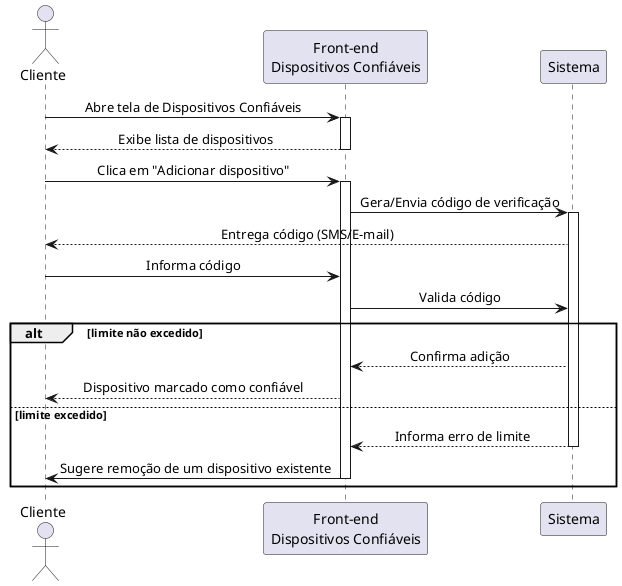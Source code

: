 @startuml Dispositivo_Conf
skinparam sequenceMessageAlign center
actor Cliente
participant "Front-end\nDispositivos Confiáveis" as FE
participant Sistema

Cliente -> FE: Abre tela de Dispositivos Confiáveis  
activate FE

FE --> Cliente: Exibe lista de dispositivos 
deactivate FE

Cliente -> FE: Clica em "Adicionar dispositivo"  
activate FE

FE -> Sistema: Gera/Envia código de verificação
activate Sistema  

Sistema --> Cliente: Entrega código (SMS/E-mail)  
Cliente -> FE: Informa código  
FE -> Sistema: Valida código  
alt limite não excedido
    Sistema --> FE: Confirma adição
    FE --> Cliente: Dispositivo marcado como confiável
else limite excedido
    Sistema --> FE: Informa erro de limite
    deactivate Sistema

    FE -> Cliente: Sugere remoção de um dispositivo existente
    deactivate FE
end
@enduml